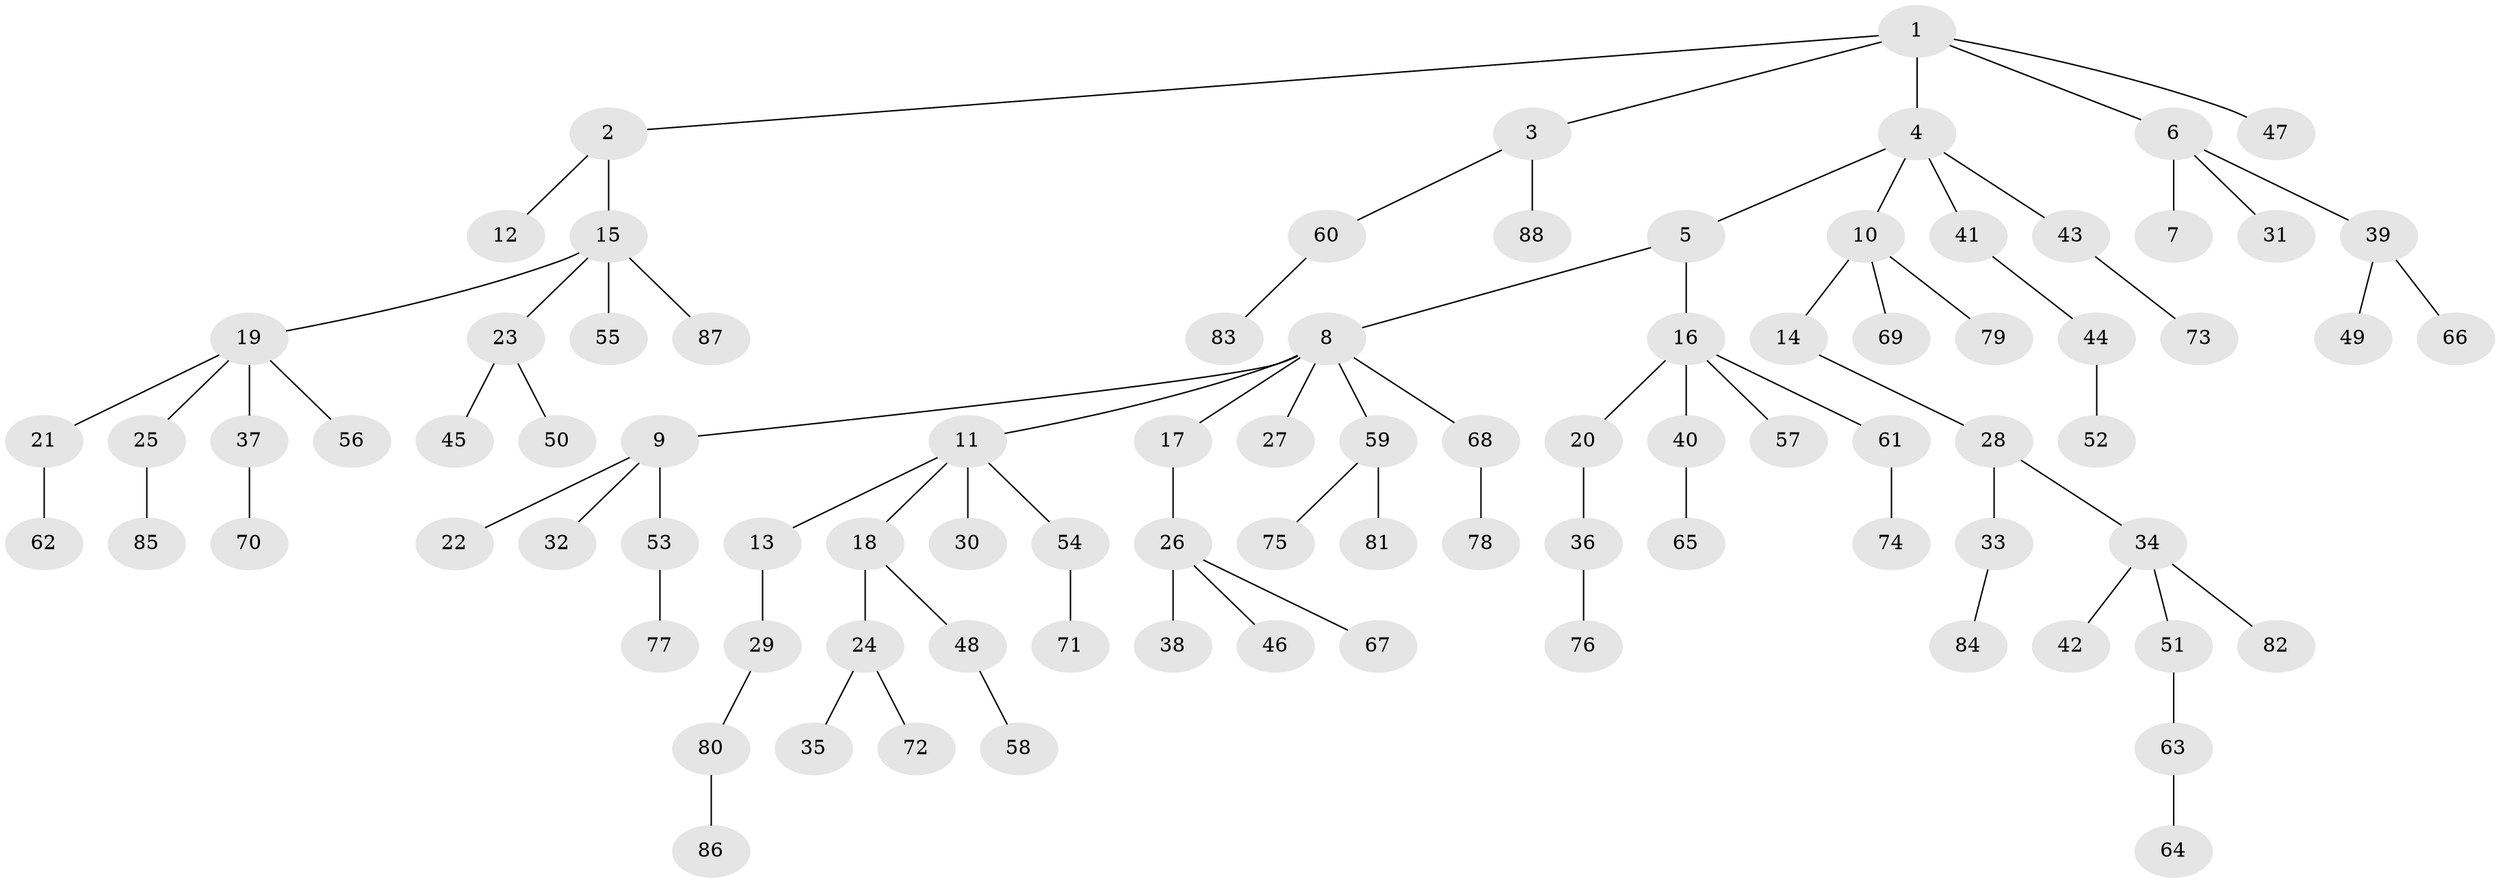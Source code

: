 // Generated by graph-tools (version 1.1) at 2025/11/02/27/25 16:11:25]
// undirected, 88 vertices, 87 edges
graph export_dot {
graph [start="1"]
  node [color=gray90,style=filled];
  1;
  2;
  3;
  4;
  5;
  6;
  7;
  8;
  9;
  10;
  11;
  12;
  13;
  14;
  15;
  16;
  17;
  18;
  19;
  20;
  21;
  22;
  23;
  24;
  25;
  26;
  27;
  28;
  29;
  30;
  31;
  32;
  33;
  34;
  35;
  36;
  37;
  38;
  39;
  40;
  41;
  42;
  43;
  44;
  45;
  46;
  47;
  48;
  49;
  50;
  51;
  52;
  53;
  54;
  55;
  56;
  57;
  58;
  59;
  60;
  61;
  62;
  63;
  64;
  65;
  66;
  67;
  68;
  69;
  70;
  71;
  72;
  73;
  74;
  75;
  76;
  77;
  78;
  79;
  80;
  81;
  82;
  83;
  84;
  85;
  86;
  87;
  88;
  1 -- 2;
  1 -- 3;
  1 -- 4;
  1 -- 6;
  1 -- 47;
  2 -- 12;
  2 -- 15;
  3 -- 60;
  3 -- 88;
  4 -- 5;
  4 -- 10;
  4 -- 41;
  4 -- 43;
  5 -- 8;
  5 -- 16;
  6 -- 7;
  6 -- 31;
  6 -- 39;
  8 -- 9;
  8 -- 11;
  8 -- 17;
  8 -- 27;
  8 -- 59;
  8 -- 68;
  9 -- 22;
  9 -- 32;
  9 -- 53;
  10 -- 14;
  10 -- 69;
  10 -- 79;
  11 -- 13;
  11 -- 18;
  11 -- 30;
  11 -- 54;
  13 -- 29;
  14 -- 28;
  15 -- 19;
  15 -- 23;
  15 -- 55;
  15 -- 87;
  16 -- 20;
  16 -- 40;
  16 -- 57;
  16 -- 61;
  17 -- 26;
  18 -- 24;
  18 -- 48;
  19 -- 21;
  19 -- 25;
  19 -- 37;
  19 -- 56;
  20 -- 36;
  21 -- 62;
  23 -- 45;
  23 -- 50;
  24 -- 35;
  24 -- 72;
  25 -- 85;
  26 -- 38;
  26 -- 46;
  26 -- 67;
  28 -- 33;
  28 -- 34;
  29 -- 80;
  33 -- 84;
  34 -- 42;
  34 -- 51;
  34 -- 82;
  36 -- 76;
  37 -- 70;
  39 -- 49;
  39 -- 66;
  40 -- 65;
  41 -- 44;
  43 -- 73;
  44 -- 52;
  48 -- 58;
  51 -- 63;
  53 -- 77;
  54 -- 71;
  59 -- 75;
  59 -- 81;
  60 -- 83;
  61 -- 74;
  63 -- 64;
  68 -- 78;
  80 -- 86;
}
